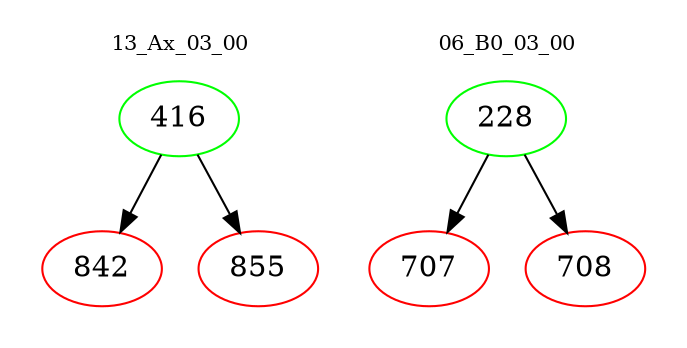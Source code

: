 digraph{
subgraph cluster_0 {
color = white
label = "13_Ax_03_00";
fontsize=10;
T0_416 [label="416", color="green"]
T0_416 -> T0_842 [color="black"]
T0_842 [label="842", color="red"]
T0_416 -> T0_855 [color="black"]
T0_855 [label="855", color="red"]
}
subgraph cluster_1 {
color = white
label = "06_B0_03_00";
fontsize=10;
T1_228 [label="228", color="green"]
T1_228 -> T1_707 [color="black"]
T1_707 [label="707", color="red"]
T1_228 -> T1_708 [color="black"]
T1_708 [label="708", color="red"]
}
}
